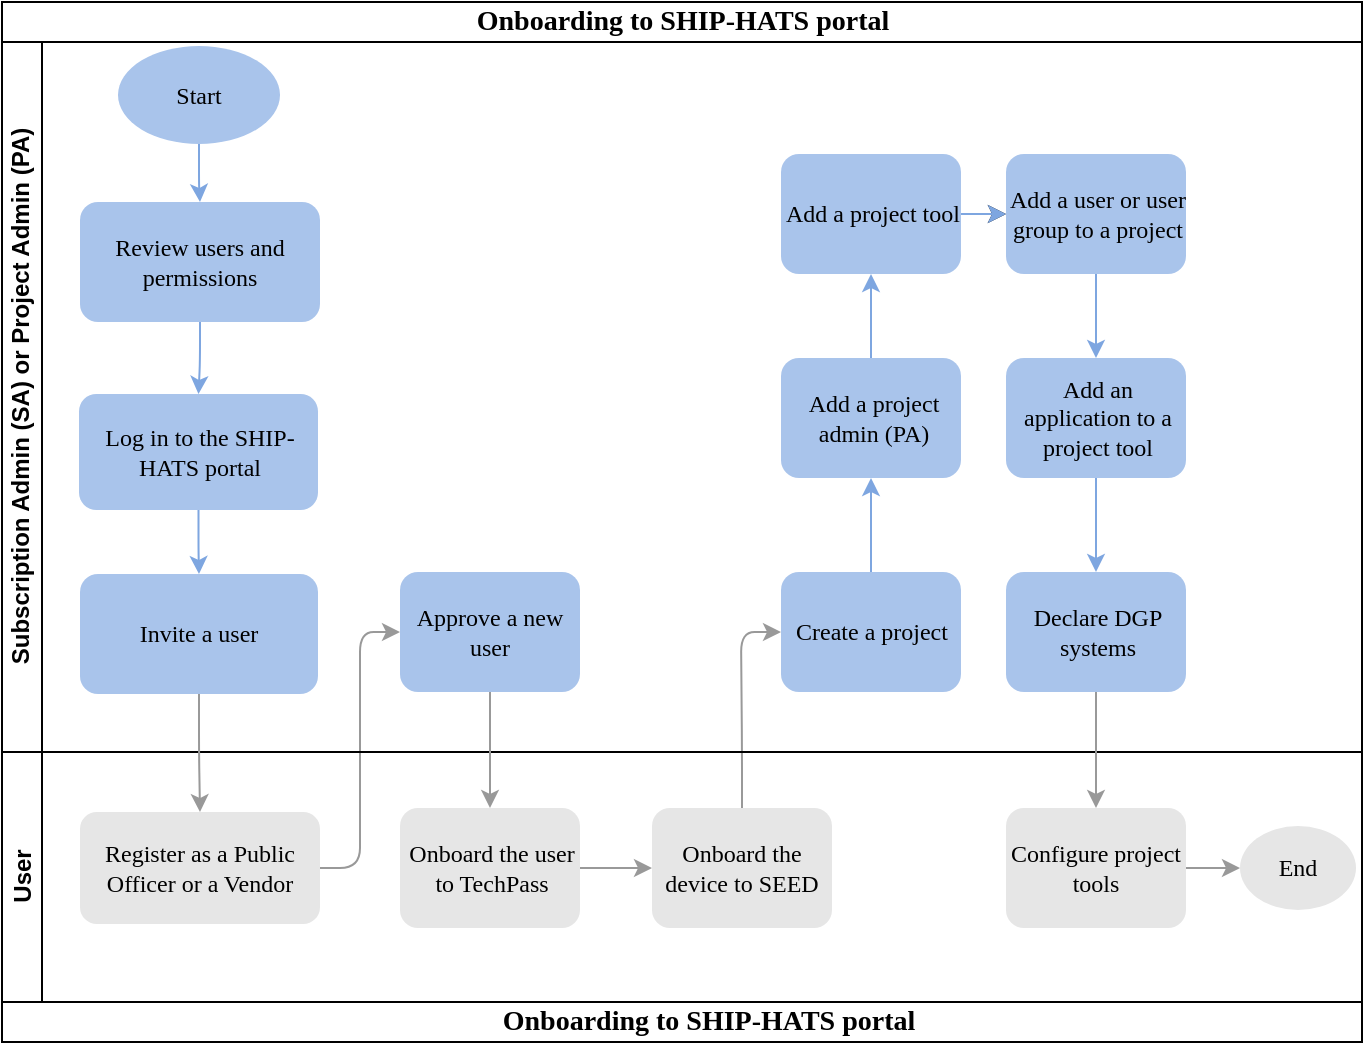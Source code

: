 <mxfile version="19.0.3" type="device"><diagram name="onboarding-to-portal" id="aSGotrHutwp_zWuaQlem"><mxGraphModel dx="786" dy="530" grid="0" gridSize="10" guides="1" tooltips="1" connect="1" arrows="1" fold="1" page="1" pageScale="1" pageWidth="1100" pageHeight="850" background="none" math="0" shadow="0"><root><mxCell id="5DZWeC8u5XHzl4ulP6Zw-0"/><mxCell id="5DZWeC8u5XHzl4ulP6Zw-1" parent="5DZWeC8u5XHzl4ulP6Zw-0"/><mxCell id="5DZWeC8u5XHzl4ulP6Zw-2" value="&lt;font style=&quot;font-size: 14px;&quot;&gt;Onboarding to SHIP-HATS portal&lt;/font&gt;" style="swimlane;html=1;childLayout=stackLayout;horizontal=1;startSize=20;horizontalStack=0;rounded=0;shadow=0;labelBackgroundColor=none;strokeWidth=1;fontFamily=Verdana;fontSize=8;align=center;strokeColor=#000000;" parent="5DZWeC8u5XHzl4ulP6Zw-1" vertex="1"><mxGeometry x="180" y="80" width="680" height="520" as="geometry"><mxRectangle x="180" y="80" width="285" height="20" as="alternateBounds"/></mxGeometry></mxCell><mxCell id="5DZWeC8u5XHzl4ulP6Zw-4" style="edgeStyle=orthogonalEdgeStyle;rounded=1;orthogonalLoop=1;jettySize=auto;html=1;entryX=0;entryY=0.5;entryDx=0;entryDy=0;fontFamily=Verdana;fontSize=8;strokeColor=#999999;fillColor=#B3B3B3;" parent="5DZWeC8u5XHzl4ulP6Zw-2" source="5DZWeC8u5XHzl4ulP6Zw-25" target="5DZWeC8u5XHzl4ulP6Zw-19" edge="1"><mxGeometry relative="1" as="geometry"/></mxCell><mxCell id="5DZWeC8u5XHzl4ulP6Zw-6" style="edgeStyle=orthogonalEdgeStyle;rounded=1;orthogonalLoop=1;jettySize=auto;html=1;entryX=0;entryY=0.5;entryDx=0;entryDy=0;fontFamily=Verdana;fontSize=8;exitX=0.5;exitY=0;exitDx=0;exitDy=0;strokeColor=#999999;fillColor=#B3B3B3;" parent="5DZWeC8u5XHzl4ulP6Zw-2" source="Re6kIpk6561P3j2RohtO-1" target="5DZWeC8u5XHzl4ulP6Zw-20" edge="1"><mxGeometry relative="1" as="geometry"/></mxCell><mxCell id="5DZWeC8u5XHzl4ulP6Zw-9" value="Subscription Admin (SA) or Project Admin (PA)" style="swimlane;html=1;startSize=20;horizontal=0;strokeColor=#000000;" parent="5DZWeC8u5XHzl4ulP6Zw-2" vertex="1"><mxGeometry y="20" width="680" height="355" as="geometry"><mxRectangle y="20" width="680" height="20" as="alternateBounds"/></mxGeometry></mxCell><mxCell id="5DZWeC8u5XHzl4ulP6Zw-10" value="" style="edgeStyle=orthogonalEdgeStyle;rounded=1;orthogonalLoop=1;jettySize=auto;html=1;fontSize=8;entryX=0.5;entryY=0;entryDx=0;entryDy=0;strokeColor=#7EA6E0;fillColor=#7EA6E0;" parent="5DZWeC8u5XHzl4ulP6Zw-9" source="5DZWeC8u5XHzl4ulP6Zw-11" target="IC0FXTJAfZ3Ny75G51UI-0" edge="1"><mxGeometry relative="1" as="geometry"><mxPoint x="90" y="104" as="targetPoint"/></mxGeometry></mxCell><mxCell id="5DZWeC8u5XHzl4ulP6Zw-11" value="&lt;font style=&quot;font-size: 12px;&quot;&gt;Review users and permissions&lt;/font&gt;" style="rounded=1;whiteSpace=wrap;html=1;shadow=0;labelBackgroundColor=none;strokeWidth=1;fontFamily=Verdana;fontSize=8;align=center;fillColor=#A9C4EB;strokeColor=none;" parent="5DZWeC8u5XHzl4ulP6Zw-9" vertex="1"><mxGeometry x="39" y="80" width="120" height="60" as="geometry"/></mxCell><mxCell id="5DZWeC8u5XHzl4ulP6Zw-18" value="&lt;font style=&quot;font-size: 12px;&quot;&gt;Invite a user&lt;/font&gt;" style="rounded=1;whiteSpace=wrap;html=1;fontFamily=Verdana;fontSize=8;fillColor=#A9C4EB;strokeColor=none;" parent="5DZWeC8u5XHzl4ulP6Zw-9" vertex="1"><mxGeometry x="39" y="266" width="119" height="60" as="geometry"/></mxCell><mxCell id="5DZWeC8u5XHzl4ulP6Zw-19" value="&lt;font style=&quot;font-size: 12px;&quot;&gt;Approve a new user&lt;/font&gt;" style="rounded=1;whiteSpace=wrap;html=1;fontFamily=Verdana;fontSize=8;align=center;fillColor=#A9C4EB;strokeColor=none;" parent="5DZWeC8u5XHzl4ulP6Zw-9" vertex="1"><mxGeometry x="199" y="265" width="90" height="60" as="geometry"/></mxCell><mxCell id="IC0FXTJAfZ3Ny75G51UI-8" value="" style="edgeStyle=orthogonalEdgeStyle;rounded=1;orthogonalLoop=1;jettySize=auto;html=1;fontFamily=Verdana;fontSize=10;strokeColor=#7EA6E0;fillColor=#7EA6E0;" parent="5DZWeC8u5XHzl4ulP6Zw-9" source="5DZWeC8u5XHzl4ulP6Zw-20" target="5DZWeC8u5XHzl4ulP6Zw-22" edge="1"><mxGeometry relative="1" as="geometry"/></mxCell><mxCell id="5DZWeC8u5XHzl4ulP6Zw-20" value="&lt;font style=&quot;font-size: 12px;&quot;&gt;Create a project&lt;/font&gt;" style="rounded=1;whiteSpace=wrap;html=1;fontFamily=Verdana;fontSize=8;fillColor=#A9C4EB;strokeColor=none;" parent="5DZWeC8u5XHzl4ulP6Zw-9" vertex="1"><mxGeometry x="389.5" y="265" width="90" height="60" as="geometry"/></mxCell><mxCell id="IC0FXTJAfZ3Ny75G51UI-9" value="" style="edgeStyle=orthogonalEdgeStyle;rounded=1;orthogonalLoop=1;jettySize=auto;html=1;fontFamily=Verdana;fontSize=8;strokeColor=#7EA6E0;fillColor=#7EA6E0;" parent="5DZWeC8u5XHzl4ulP6Zw-9" source="5DZWeC8u5XHzl4ulP6Zw-22" target="IC0FXTJAfZ3Ny75G51UI-3" edge="1"><mxGeometry relative="1" as="geometry"/></mxCell><mxCell id="5DZWeC8u5XHzl4ulP6Zw-22" value="&lt;div style=&quot;text-align: center;&quot;&gt;&lt;span style=&quot;background-color: initial;&quot;&gt;&lt;font style=&quot;font-size: 12px;&quot;&gt;Add a project admin (PA)&lt;/font&gt;&lt;/span&gt;&lt;/div&gt;&lt;div style=&quot;&quot;&gt;&lt;/div&gt;" style="rounded=1;whiteSpace=wrap;html=1;fontFamily=Verdana;fontSize=8;align=left;fillColor=#A9C4EB;strokeColor=none;" parent="5DZWeC8u5XHzl4ulP6Zw-9" vertex="1"><mxGeometry x="389.5" y="158" width="90" height="60" as="geometry"/></mxCell><mxCell id="IC0FXTJAfZ3Ny75G51UI-1" value="" style="edgeStyle=orthogonalEdgeStyle;rounded=1;orthogonalLoop=1;jettySize=auto;html=1;fontFamily=Verdana;fontSize=8;strokeColor=#7EA6E0;fillColor=#7EA6E0;" parent="5DZWeC8u5XHzl4ulP6Zw-9" source="IC0FXTJAfZ3Ny75G51UI-0" target="5DZWeC8u5XHzl4ulP6Zw-18" edge="1"><mxGeometry relative="1" as="geometry"/></mxCell><mxCell id="IC0FXTJAfZ3Ny75G51UI-0" value="&lt;font style=&quot;font-size: 12px;&quot;&gt;Log in to the SHIP-HATS portal&lt;/font&gt;" style="rounded=1;whiteSpace=wrap;html=1;fontFamily=Verdana;fontSize=8;fillColor=#A9C4EB;strokeColor=none;" parent="5DZWeC8u5XHzl4ulP6Zw-9" vertex="1"><mxGeometry x="38.5" y="176" width="119.5" height="58" as="geometry"/></mxCell><mxCell id="IC0FXTJAfZ3Ny75G51UI-13" value="" style="edgeStyle=orthogonalEdgeStyle;rounded=1;orthogonalLoop=1;jettySize=auto;html=1;fontFamily=Verdana;fontSize=10;strokeColor=#7EA6E0;fillColor=#7EA6E0;" parent="5DZWeC8u5XHzl4ulP6Zw-9" source="IC0FXTJAfZ3Ny75G51UI-5" target="IC0FXTJAfZ3Ny75G51UI-7" edge="1"><mxGeometry relative="1" as="geometry"/></mxCell><mxCell id="IC0FXTJAfZ3Ny75G51UI-5" value="&lt;div style=&quot;text-align: center;&quot;&gt;&lt;font style=&quot;font-size: 12px;&quot;&gt;Add an application to a project tool&lt;/font&gt;&lt;br&gt;&lt;/div&gt;&lt;div style=&quot;&quot;&gt;&lt;/div&gt;" style="rounded=1;whiteSpace=wrap;html=1;fontFamily=Verdana;fontSize=8;align=left;fillColor=#A9C4EB;strokeColor=none;" parent="5DZWeC8u5XHzl4ulP6Zw-9" vertex="1"><mxGeometry x="502" y="158" width="90" height="60" as="geometry"/></mxCell><mxCell id="IC0FXTJAfZ3Ny75G51UI-12" value="" style="edgeStyle=orthogonalEdgeStyle;rounded=1;orthogonalLoop=1;jettySize=auto;html=1;fontFamily=Verdana;fontSize=10;strokeColor=#7EA6E0;fillColor=#7EA6E0;" parent="5DZWeC8u5XHzl4ulP6Zw-9" source="IC0FXTJAfZ3Ny75G51UI-4" target="IC0FXTJAfZ3Ny75G51UI-5" edge="1"><mxGeometry relative="1" as="geometry"/></mxCell><mxCell id="IC0FXTJAfZ3Ny75G51UI-4" value="&lt;div style=&quot;text-align: center;&quot;&gt;&lt;span style=&quot;background-color: initial;&quot;&gt;&lt;font style=&quot;font-size: 12px;&quot;&gt;Add a user or user group to a project&lt;/font&gt;&lt;/span&gt;&lt;/div&gt;&lt;div style=&quot;&quot;&gt;&lt;/div&gt;" style="rounded=1;whiteSpace=wrap;html=1;fontFamily=Verdana;fontSize=8;align=left;fillColor=#A9C4EB;strokeColor=none;" parent="5DZWeC8u5XHzl4ulP6Zw-9" vertex="1"><mxGeometry x="502" y="56" width="90" height="60" as="geometry"/></mxCell><mxCell id="IC0FXTJAfZ3Ny75G51UI-11" value="" style="edgeStyle=orthogonalEdgeStyle;rounded=1;orthogonalLoop=1;jettySize=auto;html=1;fontFamily=Verdana;fontSize=10;entryX=0;entryY=0.5;entryDx=0;entryDy=0;" parent="5DZWeC8u5XHzl4ulP6Zw-9" source="IC0FXTJAfZ3Ny75G51UI-3" target="IC0FXTJAfZ3Ny75G51UI-4" edge="1"><mxGeometry relative="1" as="geometry"><mxPoint x="482.5" y="88" as="targetPoint"/></mxGeometry></mxCell><mxCell id="xECmew-AcDUazepmMb3t-0" value="" style="edgeStyle=orthogonalEdgeStyle;rounded=0;orthogonalLoop=1;jettySize=auto;html=1;fontSize=12;strokeColor=#7EA6E0;fillColor=#7EA6E0;" parent="5DZWeC8u5XHzl4ulP6Zw-9" source="IC0FXTJAfZ3Ny75G51UI-3" target="IC0FXTJAfZ3Ny75G51UI-4" edge="1"><mxGeometry relative="1" as="geometry"/></mxCell><mxCell id="IC0FXTJAfZ3Ny75G51UI-3" value="&lt;div style=&quot;text-align: center;&quot;&gt;&lt;span style=&quot;background-color: initial;&quot;&gt;&lt;font style=&quot;font-size: 12px;&quot;&gt;Add a project tool&lt;/font&gt;&lt;/span&gt;&lt;/div&gt;&lt;div style=&quot;&quot;&gt;&lt;/div&gt;" style="rounded=1;whiteSpace=wrap;html=1;fontFamily=Verdana;fontSize=8;align=left;fillColor=#A9C4EB;strokeColor=none;" parent="5DZWeC8u5XHzl4ulP6Zw-9" vertex="1"><mxGeometry x="389.5" y="56" width="90" height="60" as="geometry"/></mxCell><mxCell id="IC0FXTJAfZ3Ny75G51UI-7" value="&lt;div style=&quot;text-align: center;&quot;&gt;&lt;font style=&quot;font-size: 12px;&quot;&gt;Declare DGP systems&lt;/font&gt;&lt;br&gt;&lt;/div&gt;&lt;div style=&quot;&quot;&gt;&lt;/div&gt;" style="rounded=1;whiteSpace=wrap;html=1;fontFamily=Verdana;fontSize=8;align=left;fillColor=#A9C4EB;strokeColor=none;" parent="5DZWeC8u5XHzl4ulP6Zw-9" vertex="1"><mxGeometry x="502" y="265" width="90" height="60" as="geometry"/></mxCell><mxCell id="wSceNjwVVu2S7pYWaYia-2" value="" style="edgeStyle=orthogonalEdgeStyle;rounded=1;orthogonalLoop=1;jettySize=auto;html=1;fontFamily=Verdana;fontSize=12;strokeColor=#7EA6E0;" edge="1" parent="5DZWeC8u5XHzl4ulP6Zw-9" source="wSceNjwVVu2S7pYWaYia-0" target="5DZWeC8u5XHzl4ulP6Zw-11"><mxGeometry relative="1" as="geometry"/></mxCell><mxCell id="wSceNjwVVu2S7pYWaYia-0" value="&lt;font style=&quot;font-size: 12px;&quot; face=&quot;Verdana&quot;&gt;Start&lt;/font&gt;" style="ellipse;whiteSpace=wrap;html=1;fillColor=#A9C4EB;strokeColor=none;" vertex="1" parent="5DZWeC8u5XHzl4ulP6Zw-9"><mxGeometry x="58" y="2" width="81" height="49" as="geometry"/></mxCell><mxCell id="5DZWeC8u5XHzl4ulP6Zw-24" value="User" style="swimlane;html=1;startSize=20;horizontal=0;strokeColor=#000000;" parent="5DZWeC8u5XHzl4ulP6Zw-2" vertex="1"><mxGeometry y="375" width="680" height="125" as="geometry"/></mxCell><mxCell id="5DZWeC8u5XHzl4ulP6Zw-25" value="&lt;font style=&quot;font-size: 12px;&quot;&gt;Register as a Public Officer or a Vendor&lt;/font&gt;" style="rounded=1;whiteSpace=wrap;html=1;fontFamily=Verdana;fontSize=8;strokeColor=none;fillColor=#E6E6E6;" parent="5DZWeC8u5XHzl4ulP6Zw-24" vertex="1"><mxGeometry x="39" y="30" width="120" height="56" as="geometry"/></mxCell><mxCell id="Re6kIpk6561P3j2RohtO-2" value="" style="edgeStyle=orthogonalEdgeStyle;rounded=1;orthogonalLoop=1;jettySize=auto;html=1;fontFamily=Verdana;fontSize=8;strokeColor=#999999;fillColor=#999999;" parent="5DZWeC8u5XHzl4ulP6Zw-24" source="5DZWeC8u5XHzl4ulP6Zw-26" target="Re6kIpk6561P3j2RohtO-1" edge="1"><mxGeometry relative="1" as="geometry"/></mxCell><mxCell id="5DZWeC8u5XHzl4ulP6Zw-26" value="&lt;div style=&quot;text-align: center;&quot;&gt;&lt;span style=&quot;background-color: initial;&quot;&gt;&lt;font style=&quot;font-size: 12px;&quot;&gt;Onboard the user to TechPass&lt;/font&gt;&lt;/span&gt;&lt;/div&gt;" style="rounded=1;whiteSpace=wrap;html=1;fontSize=8;fontFamily=Verdana;align=left;strokeColor=none;fillColor=#E6E6E6;" parent="5DZWeC8u5XHzl4ulP6Zw-24" vertex="1"><mxGeometry x="199" y="28" width="90" height="60" as="geometry"/></mxCell><mxCell id="Re6kIpk6561P3j2RohtO-1" value="&lt;span style=&quot;&quot;&gt;&lt;font style=&quot;font-size: 12px;&quot;&gt;Onboard the device to SEED&lt;/font&gt;&lt;/span&gt;" style="rounded=1;whiteSpace=wrap;html=1;fontSize=8;fontFamily=Verdana;align=center;strokeColor=none;fillColor=#E6E6E6;" parent="5DZWeC8u5XHzl4ulP6Zw-24" vertex="1"><mxGeometry x="325" y="28" width="90" height="60" as="geometry"/></mxCell><mxCell id="wSceNjwVVu2S7pYWaYia-3" value="" style="edgeStyle=orthogonalEdgeStyle;rounded=1;orthogonalLoop=1;jettySize=auto;html=1;fontFamily=Verdana;fontSize=12;strokeColor=#999999;" edge="1" parent="5DZWeC8u5XHzl4ulP6Zw-24" source="Re6kIpk6561P3j2RohtO-3" target="wSceNjwVVu2S7pYWaYia-1"><mxGeometry relative="1" as="geometry"/></mxCell><mxCell id="Re6kIpk6561P3j2RohtO-3" value="&lt;span style=&quot;&quot;&gt;&lt;font style=&quot;font-size: 12px;&quot;&gt;Configure project tools&lt;/font&gt;&lt;/span&gt;" style="rounded=1;whiteSpace=wrap;html=1;fontSize=8;fontFamily=Verdana;align=center;strokeColor=none;fillColor=#E6E6E6;" parent="5DZWeC8u5XHzl4ulP6Zw-24" vertex="1"><mxGeometry x="502" y="28" width="90" height="60" as="geometry"/></mxCell><mxCell id="wSceNjwVVu2S7pYWaYia-1" value="&lt;font face=&quot;Verdana&quot;&gt;End&lt;/font&gt;" style="ellipse;whiteSpace=wrap;html=1;fillColor=#E6E6E6;strokeColor=none;" vertex="1" parent="5DZWeC8u5XHzl4ulP6Zw-24"><mxGeometry x="619" y="37" width="58" height="42" as="geometry"/></mxCell><mxCell id="IC0FXTJAfZ3Ny75G51UI-2" style="edgeStyle=orthogonalEdgeStyle;rounded=1;orthogonalLoop=1;jettySize=auto;html=1;fontFamily=Verdana;fontSize=10;strokeColor=#999999;fillColor=#B3B3B3;" parent="5DZWeC8u5XHzl4ulP6Zw-2" source="5DZWeC8u5XHzl4ulP6Zw-18" target="5DZWeC8u5XHzl4ulP6Zw-25" edge="1"><mxGeometry relative="1" as="geometry"/></mxCell><mxCell id="Re6kIpk6561P3j2RohtO-4" value="" style="edgeStyle=orthogonalEdgeStyle;rounded=1;orthogonalLoop=1;jettySize=auto;html=1;fontFamily=Verdana;fontSize=8;strokeColor=#999999;fillColor=#B3B3B3;exitX=0.5;exitY=1;exitDx=0;exitDy=0;" parent="5DZWeC8u5XHzl4ulP6Zw-2" source="IC0FXTJAfZ3Ny75G51UI-7" target="Re6kIpk6561P3j2RohtO-3" edge="1"><mxGeometry relative="1" as="geometry"/></mxCell><mxCell id="xECmew-AcDUazepmMb3t-1" style="edgeStyle=orthogonalEdgeStyle;rounded=0;orthogonalLoop=1;jettySize=auto;html=1;entryX=0.5;entryY=0;entryDx=0;entryDy=0;fontFamily=Helvetica;fontSize=14;strokeColor=#999999;fillColor=#999999;" parent="5DZWeC8u5XHzl4ulP6Zw-2" source="5DZWeC8u5XHzl4ulP6Zw-19" target="5DZWeC8u5XHzl4ulP6Zw-26" edge="1"><mxGeometry relative="1" as="geometry"/></mxCell><mxCell id="Re6kIpk6561P3j2RohtO-0" value="&lt;span style=&quot;font-weight: 700;&quot;&gt;&lt;font style=&quot;font-size: 14px;&quot;&gt;Onboarding to SHIP-HATS portal&lt;/font&gt;&lt;/span&gt;" style="text;html=1;align=center;verticalAlign=middle;resizable=0;points=[];autosize=1;strokeColor=none;fillColor=none;fontSize=10;fontFamily=Verdana;" parent="5DZWeC8u5XHzl4ulP6Zw-1" vertex="1"><mxGeometry x="399" y="581" width="268" height="18" as="geometry"/></mxCell></root></mxGraphModel></diagram></mxfile>